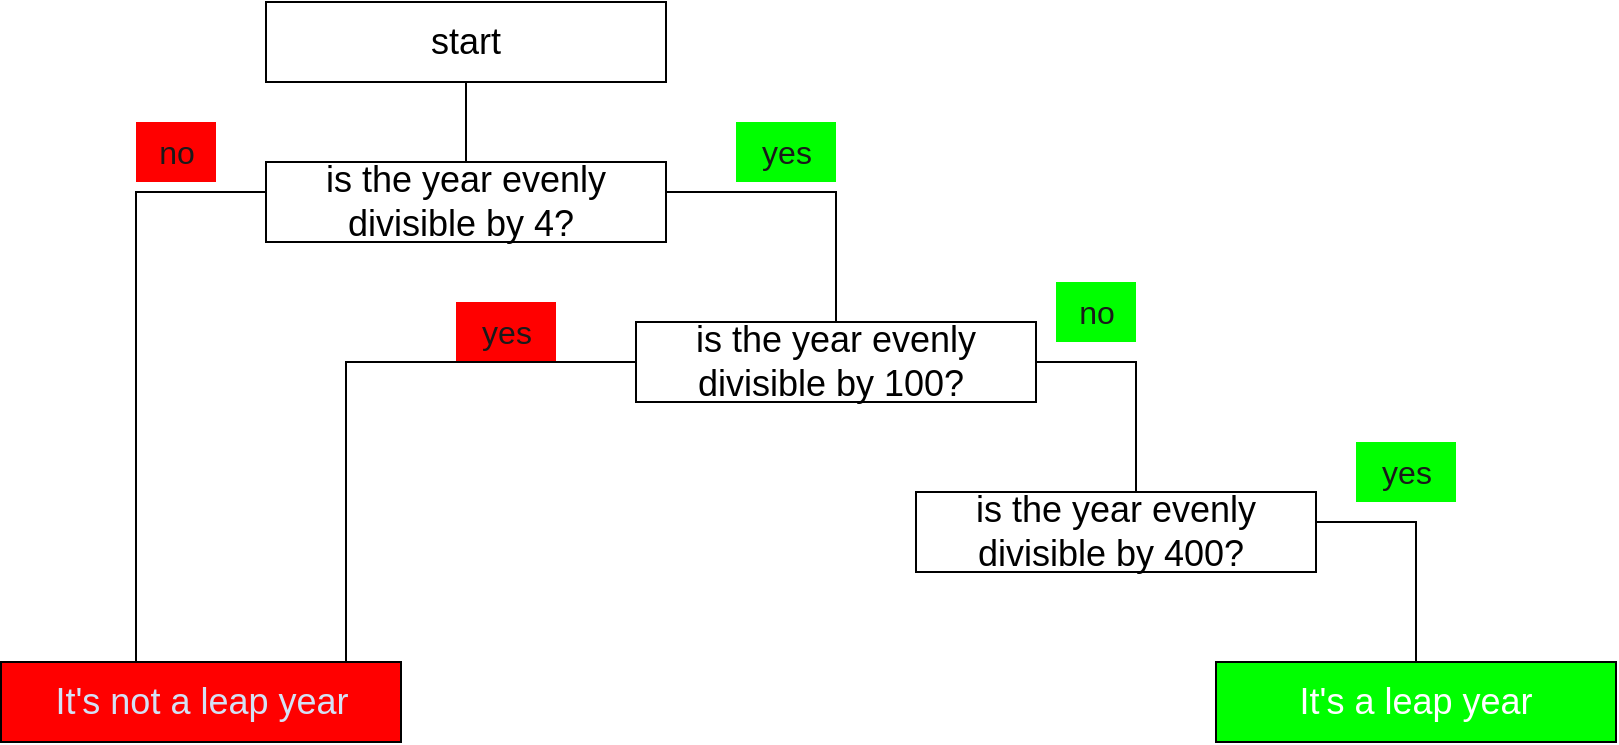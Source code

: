 <mxfile version="22.0.3" type="github">
  <diagram name="Page-1" id="E8hzGdwR_PuFyFmaPrNc">
    <mxGraphModel dx="1195" dy="632" grid="1" gridSize="10" guides="1" tooltips="1" connect="1" arrows="1" fold="1" page="1" pageScale="1" pageWidth="850" pageHeight="1100" math="0" shadow="0">
      <root>
        <mxCell id="0" />
        <mxCell id="1" parent="0" />
        <mxCell id="XGvbOAoh1Z9JhivUaPHG-3" value="&lt;font style=&quot;font-size: 18px;&quot;&gt;is the year evenly divisible by 4?&amp;nbsp;&lt;/font&gt;" style="rounded=0;whiteSpace=wrap;html=1;" parent="1" vertex="1">
          <mxGeometry x="155" y="110" width="200" height="40" as="geometry" />
        </mxCell>
        <mxCell id="XGvbOAoh1Z9JhivUaPHG-11" value="&lt;font style=&quot;font-size: 16px;&quot; color=&quot;#1a1a1a&quot;&gt;yes&lt;/font&gt;" style="text;html=1;align=center;verticalAlign=middle;resizable=0;points=[];autosize=1;strokeColor=none;fillColor=#00FF00;" parent="1" vertex="1">
          <mxGeometry x="390" y="90" width="50" height="30" as="geometry" />
        </mxCell>
        <mxCell id="XGvbOAoh1Z9JhivUaPHG-13" value="&lt;font style=&quot;font-size: 16px;&quot; color=&quot;#1a1a1a&quot;&gt;no&lt;/font&gt;" style="text;html=1;align=center;verticalAlign=middle;resizable=0;points=[];autosize=1;strokeColor=none;fillColor=#FF0000;" parent="1" vertex="1">
          <mxGeometry x="90" y="90" width="40" height="30" as="geometry" />
        </mxCell>
        <mxCell id="XGvbOAoh1Z9JhivUaPHG-14" value="&lt;font style=&quot;font-size: 18px;&quot;&gt;is the year evenly divisible by 100?&amp;nbsp;&lt;/font&gt;" style="rounded=0;whiteSpace=wrap;html=1;" parent="1" vertex="1">
          <mxGeometry x="340" y="190" width="200" height="40" as="geometry" />
        </mxCell>
        <mxCell id="XGvbOAoh1Z9JhivUaPHG-15" value="&lt;font style=&quot;font-size: 18px;&quot;&gt;is the year evenly divisible by 400?&amp;nbsp;&lt;/font&gt;" style="rounded=0;whiteSpace=wrap;html=1;" parent="1" vertex="1">
          <mxGeometry x="480" y="275" width="200" height="40" as="geometry" />
        </mxCell>
        <mxCell id="XGvbOAoh1Z9JhivUaPHG-16" value="&lt;font color=&quot;#d4e1f5&quot; style=&quot;font-size: 18px;&quot;&gt;It&#39;s not a leap year&lt;/font&gt;" style="rounded=0;whiteSpace=wrap;html=1;fillColor=#FF0000;" parent="1" vertex="1">
          <mxGeometry x="22.5" y="360" width="200" height="40" as="geometry" />
        </mxCell>
        <mxCell id="MCR9uzFWp7wUN_3wbH_l-1" value="&lt;font color=&quot;#ffffff&quot; style=&quot;font-size: 18px;&quot;&gt;It&#39;s a leap year&lt;/font&gt;" style="rounded=0;whiteSpace=wrap;html=1;fillColor=#00FF00;" vertex="1" parent="1">
          <mxGeometry x="630" y="360" width="200" height="40" as="geometry" />
        </mxCell>
        <mxCell id="MCR9uzFWp7wUN_3wbH_l-2" value="&lt;font style=&quot;font-size: 16px;&quot; color=&quot;#1a1a1a&quot;&gt;no&lt;/font&gt;" style="text;html=1;align=center;verticalAlign=middle;resizable=0;points=[];autosize=1;strokeColor=none;fillColor=#00FF00;" vertex="1" parent="1">
          <mxGeometry x="550" y="170" width="40" height="30" as="geometry" />
        </mxCell>
        <mxCell id="MCR9uzFWp7wUN_3wbH_l-3" value="&lt;font style=&quot;font-size: 16px;&quot; color=&quot;#1a1a1a&quot;&gt;yes&lt;/font&gt;" style="text;html=1;align=center;verticalAlign=middle;resizable=0;points=[];autosize=1;strokeColor=none;fillColor=#00FF00;" vertex="1" parent="1">
          <mxGeometry x="700" y="250" width="50" height="30" as="geometry" />
        </mxCell>
        <mxCell id="MCR9uzFWp7wUN_3wbH_l-4" value="&lt;font style=&quot;font-size: 16px;&quot; color=&quot;#1a1a1a&quot;&gt;yes&lt;/font&gt;" style="text;html=1;align=center;verticalAlign=middle;resizable=0;points=[];autosize=1;strokeColor=none;fillColor=#FF0000;" vertex="1" parent="1">
          <mxGeometry x="250" y="180" width="50" height="30" as="geometry" />
        </mxCell>
        <mxCell id="MCR9uzFWp7wUN_3wbH_l-5" value="" style="shape=partialRectangle;whiteSpace=wrap;html=1;bottom=0;right=0;fillColor=none;direction=south;" vertex="1" parent="1">
          <mxGeometry x="355" y="125" width="85" height="65" as="geometry" />
        </mxCell>
        <mxCell id="MCR9uzFWp7wUN_3wbH_l-6" value="" style="shape=partialRectangle;whiteSpace=wrap;html=1;bottom=0;right=0;fillColor=none;direction=south;" vertex="1" parent="1">
          <mxGeometry x="540" y="210" width="50" height="65" as="geometry" />
        </mxCell>
        <mxCell id="MCR9uzFWp7wUN_3wbH_l-8" value="" style="shape=partialRectangle;whiteSpace=wrap;html=1;bottom=0;right=0;fillColor=none;direction=east;" vertex="1" parent="1">
          <mxGeometry x="195" y="210" width="145" height="150" as="geometry" />
        </mxCell>
        <mxCell id="MCR9uzFWp7wUN_3wbH_l-9" value="" style="shape=partialRectangle;whiteSpace=wrap;html=1;bottom=0;right=0;fillColor=none;direction=east;" vertex="1" parent="1">
          <mxGeometry x="90" y="125" width="65" height="235" as="geometry" />
        </mxCell>
        <mxCell id="MCR9uzFWp7wUN_3wbH_l-13" value="" style="shape=partialRectangle;whiteSpace=wrap;html=1;bottom=0;right=0;fillColor=none;direction=south;" vertex="1" parent="1">
          <mxGeometry x="680" y="290" width="50" height="70" as="geometry" />
        </mxCell>
        <mxCell id="MCR9uzFWp7wUN_3wbH_l-16" value="&lt;font style=&quot;font-size: 18px;&quot;&gt;start&lt;/font&gt;" style="rounded=0;whiteSpace=wrap;html=1;" vertex="1" parent="1">
          <mxGeometry x="155" y="30" width="200" height="40" as="geometry" />
        </mxCell>
        <mxCell id="MCR9uzFWp7wUN_3wbH_l-20" value="" style="line;strokeWidth=1;direction=south;html=1;" vertex="1" parent="1">
          <mxGeometry x="250" y="70" width="10" height="40" as="geometry" />
        </mxCell>
      </root>
    </mxGraphModel>
  </diagram>
</mxfile>
